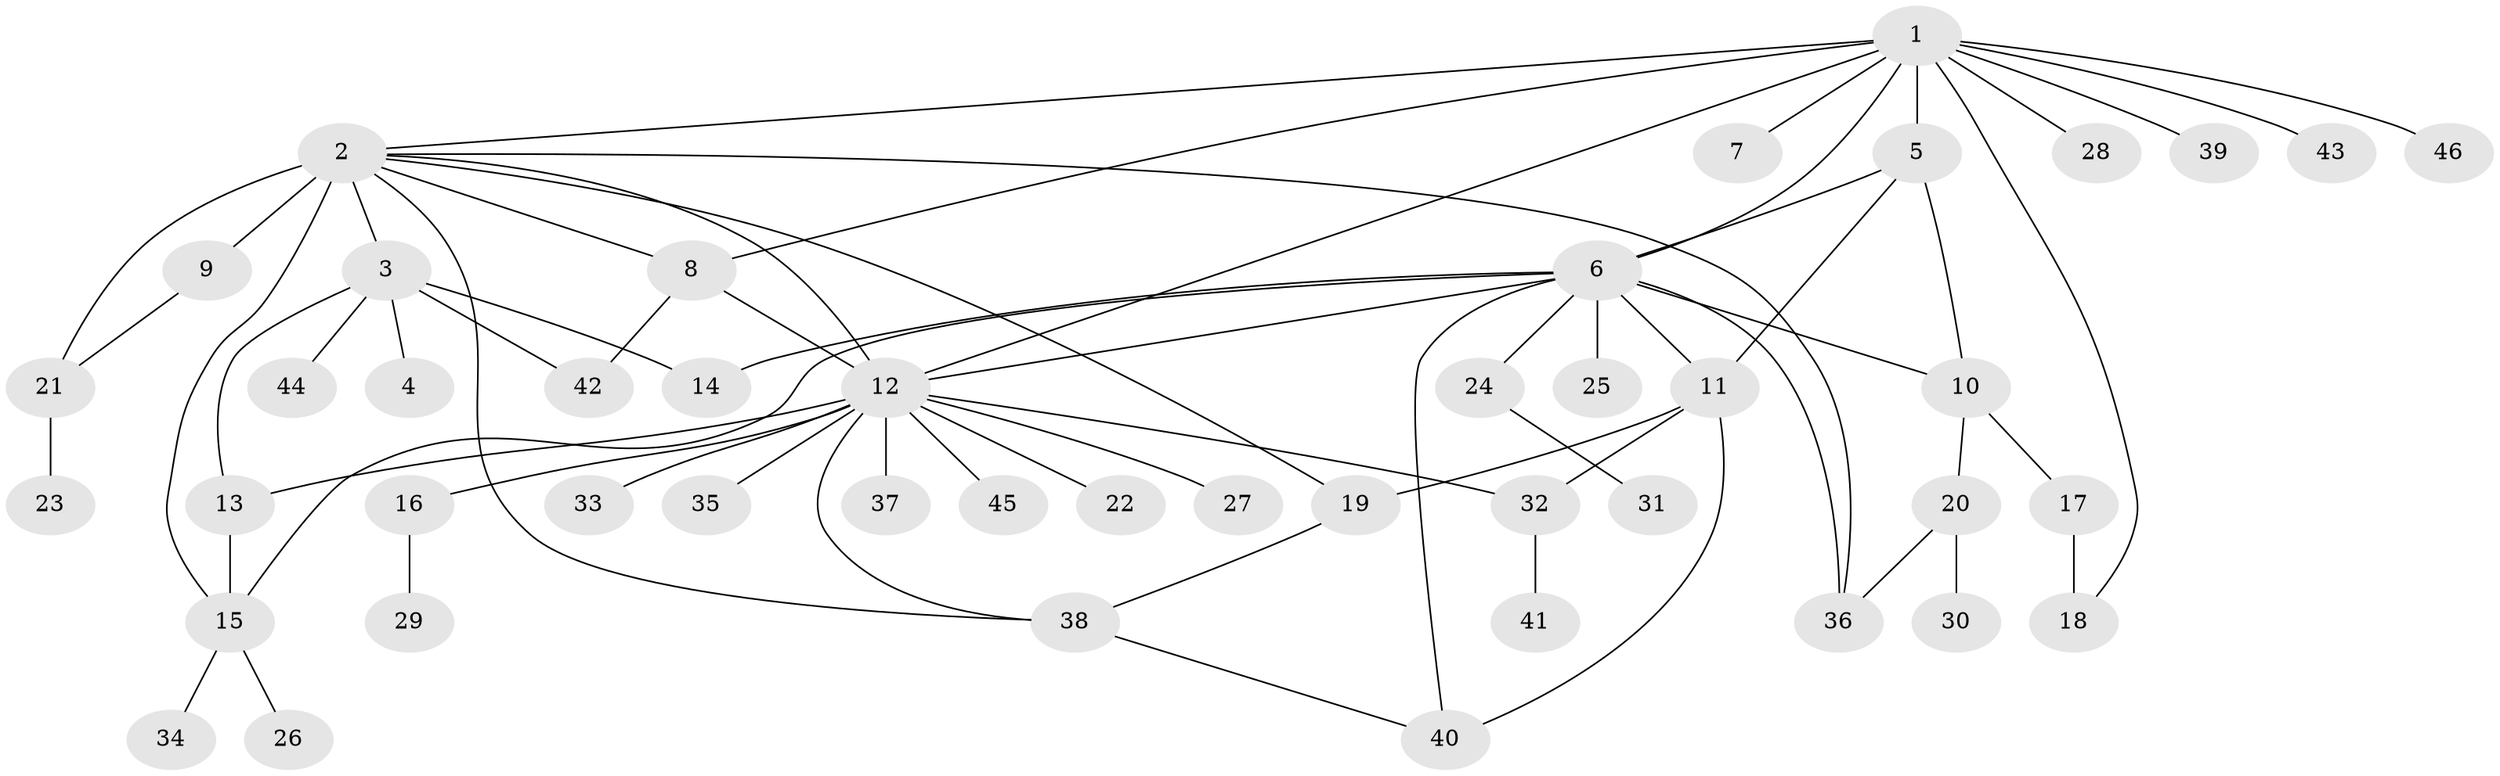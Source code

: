 // original degree distribution, {12: 0.010869565217391304, 16: 0.021739130434782608, 8: 0.010869565217391304, 2: 0.21739130434782608, 4: 0.09782608695652174, 17: 0.010869565217391304, 1: 0.5652173913043478, 5: 0.021739130434782608, 11: 0.010869565217391304, 6: 0.010869565217391304, 3: 0.021739130434782608}
// Generated by graph-tools (version 1.1) at 2025/35/03/09/25 02:35:32]
// undirected, 46 vertices, 67 edges
graph export_dot {
graph [start="1"]
  node [color=gray90,style=filled];
  1;
  2;
  3;
  4;
  5;
  6;
  7;
  8;
  9;
  10;
  11;
  12;
  13;
  14;
  15;
  16;
  17;
  18;
  19;
  20;
  21;
  22;
  23;
  24;
  25;
  26;
  27;
  28;
  29;
  30;
  31;
  32;
  33;
  34;
  35;
  36;
  37;
  38;
  39;
  40;
  41;
  42;
  43;
  44;
  45;
  46;
  1 -- 2 [weight=1.0];
  1 -- 5 [weight=1.0];
  1 -- 6 [weight=1.0];
  1 -- 7 [weight=1.0];
  1 -- 8 [weight=1.0];
  1 -- 12 [weight=1.0];
  1 -- 18 [weight=1.0];
  1 -- 28 [weight=1.0];
  1 -- 39 [weight=1.0];
  1 -- 43 [weight=1.0];
  1 -- 46 [weight=1.0];
  2 -- 3 [weight=1.0];
  2 -- 8 [weight=1.0];
  2 -- 9 [weight=5.0];
  2 -- 12 [weight=1.0];
  2 -- 15 [weight=1.0];
  2 -- 19 [weight=1.0];
  2 -- 21 [weight=1.0];
  2 -- 36 [weight=1.0];
  2 -- 38 [weight=1.0];
  3 -- 4 [weight=1.0];
  3 -- 13 [weight=1.0];
  3 -- 14 [weight=1.0];
  3 -- 42 [weight=1.0];
  3 -- 44 [weight=2.0];
  5 -- 6 [weight=1.0];
  5 -- 10 [weight=1.0];
  5 -- 11 [weight=1.0];
  6 -- 10 [weight=1.0];
  6 -- 11 [weight=1.0];
  6 -- 12 [weight=1.0];
  6 -- 14 [weight=1.0];
  6 -- 15 [weight=1.0];
  6 -- 24 [weight=1.0];
  6 -- 25 [weight=6.0];
  6 -- 36 [weight=1.0];
  6 -- 40 [weight=1.0];
  8 -- 12 [weight=1.0];
  8 -- 42 [weight=1.0];
  9 -- 21 [weight=1.0];
  10 -- 17 [weight=1.0];
  10 -- 20 [weight=1.0];
  11 -- 19 [weight=6.0];
  11 -- 32 [weight=1.0];
  11 -- 40 [weight=1.0];
  12 -- 13 [weight=2.0];
  12 -- 16 [weight=1.0];
  12 -- 22 [weight=1.0];
  12 -- 27 [weight=1.0];
  12 -- 32 [weight=1.0];
  12 -- 33 [weight=1.0];
  12 -- 35 [weight=1.0];
  12 -- 37 [weight=1.0];
  12 -- 38 [weight=1.0];
  12 -- 45 [weight=1.0];
  13 -- 15 [weight=1.0];
  15 -- 26 [weight=1.0];
  15 -- 34 [weight=1.0];
  16 -- 29 [weight=1.0];
  17 -- 18 [weight=2.0];
  19 -- 38 [weight=1.0];
  20 -- 30 [weight=1.0];
  20 -- 36 [weight=1.0];
  21 -- 23 [weight=1.0];
  24 -- 31 [weight=1.0];
  32 -- 41 [weight=1.0];
  38 -- 40 [weight=1.0];
}
